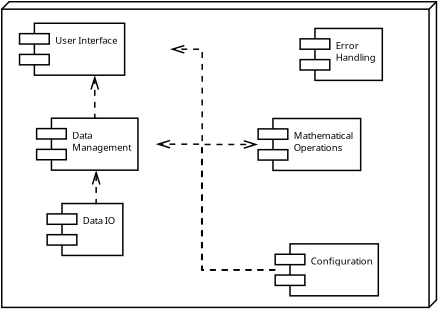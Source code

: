 <?xml version="1.0" encoding="UTF-8"?>
<dia:diagram xmlns:dia="http://www.lysator.liu.se/~alla/dia/">
  <dia:layer name="Background" visible="true">
    <dia:object type="UML - Node" version="0" id="O0">
      <dia:attribute name="obj_pos">
        <dia:point val="0.8,1.95"/>
      </dia:attribute>
      <dia:attribute name="obj_bb">
        <dia:rectangle val="0.75,1.4;30.15,22.1"/>
      </dia:attribute>
      <dia:attribute name="elem_corner">
        <dia:point val="0.8,1.95"/>
      </dia:attribute>
      <dia:attribute name="elem_width">
        <dia:real val="28.8"/>
      </dia:attribute>
      <dia:attribute name="elem_height">
        <dia:real val="20.1"/>
      </dia:attribute>
      <dia:attribute name="name">
        <dia:composite type="text">
          <dia:attribute name="string">
            <dia:string>##</dia:string>
          </dia:attribute>
          <dia:attribute name="font">
            <dia:font name="Helvetica"/>
          </dia:attribute>
          <dia:attribute name="height">
            <dia:real val="0.8"/>
          </dia:attribute>
          <dia:attribute name="pos">
            <dia:point val="1.3,3.045"/>
          </dia:attribute>
          <dia:attribute name="color">
            <dia:color val="#000000"/>
          </dia:attribute>
          <dia:attribute name="alignment">
            <dia:enum val="0"/>
          </dia:attribute>
        </dia:composite>
      </dia:attribute>
    </dia:object>
    <dia:object type="UML - Component" version="0" id="O1">
      <dia:attribute name="obj_pos">
        <dia:point val="2,2.9"/>
      </dia:attribute>
      <dia:attribute name="obj_bb">
        <dia:rectangle val="1.95,2.85;12.189,6.45"/>
      </dia:attribute>
      <dia:attribute name="elem_corner">
        <dia:point val="2,2.9"/>
      </dia:attribute>
      <dia:attribute name="elem_width">
        <dia:real val="10.139"/>
      </dia:attribute>
      <dia:attribute name="elem_height">
        <dia:real val="3.5"/>
      </dia:attribute>
      <dia:attribute name="stereotype">
        <dia:string/>
      </dia:attribute>
      <dia:attribute name="text">
        <dia:composite type="text">
          <dia:attribute name="string">
            <dia:string>#User Interface#</dia:string>
          </dia:attribute>
          <dia:attribute name="font">
            <dia:font name="Helvetica"/>
          </dia:attribute>
          <dia:attribute name="height">
            <dia:real val="0.8"/>
          </dia:attribute>
          <dia:attribute name="pos">
            <dia:point val="4.4,4.195"/>
          </dia:attribute>
          <dia:attribute name="color">
            <dia:color val="#000000"/>
          </dia:attribute>
          <dia:attribute name="alignment">
            <dia:enum val="0"/>
          </dia:attribute>
        </dia:composite>
      </dia:attribute>
    </dia:object>
    <dia:object type="UML - Component" version="0" id="O2">
      <dia:attribute name="obj_pos">
        <dia:point val="3.15,9.3"/>
      </dia:attribute>
      <dia:attribute name="obj_bb">
        <dia:rectangle val="3.1,9.25;11.227,12.85"/>
      </dia:attribute>
      <dia:attribute name="elem_corner">
        <dia:point val="3.15,9.3"/>
      </dia:attribute>
      <dia:attribute name="elem_width">
        <dia:real val="8.027"/>
      </dia:attribute>
      <dia:attribute name="elem_height">
        <dia:real val="3.5"/>
      </dia:attribute>
      <dia:attribute name="stereotype">
        <dia:string/>
      </dia:attribute>
      <dia:attribute name="text">
        <dia:composite type="text">
          <dia:attribute name="string">
            <dia:string>#Data
Management#</dia:string>
          </dia:attribute>
          <dia:attribute name="font">
            <dia:font name="Helvetica"/>
          </dia:attribute>
          <dia:attribute name="height">
            <dia:real val="0.8"/>
          </dia:attribute>
          <dia:attribute name="pos">
            <dia:point val="5.55,10.595"/>
          </dia:attribute>
          <dia:attribute name="color">
            <dia:color val="#000000"/>
          </dia:attribute>
          <dia:attribute name="alignment">
            <dia:enum val="0"/>
          </dia:attribute>
        </dia:composite>
      </dia:attribute>
    </dia:object>
    <dia:object type="UML - Component" version="0" id="O3">
      <dia:attribute name="obj_pos">
        <dia:point val="3.861,15.05"/>
      </dia:attribute>
      <dia:attribute name="obj_bb">
        <dia:rectangle val="3.811,15;10.345,18.6"/>
      </dia:attribute>
      <dia:attribute name="elem_corner">
        <dia:point val="3.861,15.05"/>
      </dia:attribute>
      <dia:attribute name="elem_width">
        <dia:real val="6.434"/>
      </dia:attribute>
      <dia:attribute name="elem_height">
        <dia:real val="3.5"/>
      </dia:attribute>
      <dia:attribute name="stereotype">
        <dia:string/>
      </dia:attribute>
      <dia:attribute name="text">
        <dia:composite type="text">
          <dia:attribute name="string">
            <dia:string>#Data IO#</dia:string>
          </dia:attribute>
          <dia:attribute name="font">
            <dia:font name="Helvetica"/>
          </dia:attribute>
          <dia:attribute name="height">
            <dia:real val="0.8"/>
          </dia:attribute>
          <dia:attribute name="pos">
            <dia:point val="6.261,16.345"/>
          </dia:attribute>
          <dia:attribute name="color">
            <dia:color val="#000000"/>
          </dia:attribute>
          <dia:attribute name="alignment">
            <dia:enum val="0"/>
          </dia:attribute>
        </dia:composite>
      </dia:attribute>
    </dia:object>
    <dia:object type="UML - Component" version="0" id="O4">
      <dia:attribute name="obj_pos">
        <dia:point val="20.911,3.25"/>
      </dia:attribute>
      <dia:attribute name="obj_bb">
        <dia:rectangle val="20.861,3.2;27.906,6.8"/>
      </dia:attribute>
      <dia:attribute name="elem_corner">
        <dia:point val="20.911,3.25"/>
      </dia:attribute>
      <dia:attribute name="elem_width">
        <dia:real val="6.945"/>
      </dia:attribute>
      <dia:attribute name="elem_height">
        <dia:real val="3.5"/>
      </dia:attribute>
      <dia:attribute name="stereotype">
        <dia:string/>
      </dia:attribute>
      <dia:attribute name="text">
        <dia:composite type="text">
          <dia:attribute name="string">
            <dia:string>#Error
Handling#</dia:string>
          </dia:attribute>
          <dia:attribute name="font">
            <dia:font name="Helvetica"/>
          </dia:attribute>
          <dia:attribute name="height">
            <dia:real val="0.8"/>
          </dia:attribute>
          <dia:attribute name="pos">
            <dia:point val="23.311,4.545"/>
          </dia:attribute>
          <dia:attribute name="color">
            <dia:color val="#000000"/>
          </dia:attribute>
          <dia:attribute name="alignment">
            <dia:enum val="0"/>
          </dia:attribute>
        </dia:composite>
      </dia:attribute>
    </dia:object>
    <dia:object type="UML - Component" version="0" id="O5">
      <dia:attribute name="obj_pos">
        <dia:point val="19.231,17.77"/>
      </dia:attribute>
      <dia:attribute name="obj_bb">
        <dia:rectangle val="19.181,17.72;28.857,21.32"/>
      </dia:attribute>
      <dia:attribute name="elem_corner">
        <dia:point val="19.231,17.77"/>
      </dia:attribute>
      <dia:attribute name="elem_width">
        <dia:real val="9.576"/>
      </dia:attribute>
      <dia:attribute name="elem_height">
        <dia:real val="3.5"/>
      </dia:attribute>
      <dia:attribute name="stereotype">
        <dia:string/>
      </dia:attribute>
      <dia:attribute name="text">
        <dia:composite type="text">
          <dia:attribute name="string">
            <dia:string>#Configuration#</dia:string>
          </dia:attribute>
          <dia:attribute name="font">
            <dia:font name="Helvetica"/>
          </dia:attribute>
          <dia:attribute name="height">
            <dia:real val="0.8"/>
          </dia:attribute>
          <dia:attribute name="pos">
            <dia:point val="21.631,19.065"/>
          </dia:attribute>
          <dia:attribute name="color">
            <dia:color val="#000000"/>
          </dia:attribute>
          <dia:attribute name="alignment">
            <dia:enum val="0"/>
          </dia:attribute>
        </dia:composite>
      </dia:attribute>
    </dia:object>
    <dia:object type="UML - Component" version="0" id="O6">
      <dia:attribute name="obj_pos">
        <dia:point val="18.081,9.32"/>
      </dia:attribute>
      <dia:attribute name="obj_bb">
        <dia:rectangle val="18.031,9.27;27.179,12.87"/>
      </dia:attribute>
      <dia:attribute name="elem_corner">
        <dia:point val="18.081,9.32"/>
      </dia:attribute>
      <dia:attribute name="elem_width">
        <dia:real val="9.048"/>
      </dia:attribute>
      <dia:attribute name="elem_height">
        <dia:real val="3.5"/>
      </dia:attribute>
      <dia:attribute name="stereotype">
        <dia:string/>
      </dia:attribute>
      <dia:attribute name="text">
        <dia:composite type="text">
          <dia:attribute name="string">
            <dia:string>#Mathematical
Operations#</dia:string>
          </dia:attribute>
          <dia:attribute name="font">
            <dia:font name="Helvetica"/>
          </dia:attribute>
          <dia:attribute name="height">
            <dia:real val="0.8"/>
          </dia:attribute>
          <dia:attribute name="pos">
            <dia:point val="20.481,10.615"/>
          </dia:attribute>
          <dia:attribute name="color">
            <dia:color val="#000000"/>
          </dia:attribute>
          <dia:attribute name="alignment">
            <dia:enum val="0"/>
          </dia:attribute>
        </dia:composite>
      </dia:attribute>
    </dia:object>
    <dia:object type="UML - Dependency" version="0" id="O7">
      <dia:attribute name="obj_pos">
        <dia:point val="7.164,9.3"/>
      </dia:attribute>
      <dia:attribute name="obj_bb">
        <dia:rectangle val="6.62,5.95;7.52,10.1"/>
      </dia:attribute>
      <dia:attribute name="orth_points">
        <dia:point val="7.164,9.3"/>
        <dia:point val="7.07,9.3"/>
        <dia:point val="7.07,6.4"/>
      </dia:attribute>
      <dia:attribute name="orth_orient">
        <dia:enum val="0"/>
        <dia:enum val="1"/>
      </dia:attribute>
      <dia:attribute name="name">
        <dia:string/>
      </dia:attribute>
      <dia:attribute name="stereotype">
        <dia:string/>
      </dia:attribute>
      <dia:attribute name="draw_arrow">
        <dia:boolean val="true"/>
      </dia:attribute>
      <dia:connections>
        <dia:connection handle="0" to="O2" connection="1"/>
        <dia:connection handle="1" to="O1" connection="6"/>
      </dia:connections>
    </dia:object>
    <dia:object type="UML - Dependency" version="0" id="O8">
      <dia:attribute name="obj_pos">
        <dia:point val="7.078,15.05"/>
      </dia:attribute>
      <dia:attribute name="obj_bb">
        <dia:rectangle val="6.714,12.35;7.614,15.85"/>
      </dia:attribute>
      <dia:attribute name="orth_points">
        <dia:point val="7.078,15.05"/>
        <dia:point val="7.164,15.05"/>
        <dia:point val="7.164,12.8"/>
      </dia:attribute>
      <dia:attribute name="orth_orient">
        <dia:enum val="0"/>
        <dia:enum val="1"/>
      </dia:attribute>
      <dia:attribute name="name">
        <dia:string/>
      </dia:attribute>
      <dia:attribute name="stereotype">
        <dia:string/>
      </dia:attribute>
      <dia:attribute name="draw_arrow">
        <dia:boolean val="true"/>
      </dia:attribute>
      <dia:connections>
        <dia:connection handle="0" to="O3" connection="1"/>
        <dia:connection handle="1" to="O2" connection="6"/>
      </dia:connections>
    </dia:object>
    <dia:object type="UML - Dependency" version="0" id="O9">
      <dia:attribute name="obj_pos">
        <dia:point val="19.231,19.52"/>
      </dia:attribute>
      <dia:attribute name="obj_bb">
        <dia:rectangle val="10.727,10.6;19.281,19.57"/>
      </dia:attribute>
      <dia:attribute name="orth_points">
        <dia:point val="19.231,19.52"/>
        <dia:point val="14.311,19.52"/>
        <dia:point val="14.311,11.05"/>
        <dia:point val="11.177,11.05"/>
      </dia:attribute>
      <dia:attribute name="orth_orient">
        <dia:enum val="0"/>
        <dia:enum val="1"/>
        <dia:enum val="0"/>
      </dia:attribute>
      <dia:attribute name="name">
        <dia:string/>
      </dia:attribute>
      <dia:attribute name="stereotype">
        <dia:string/>
      </dia:attribute>
      <dia:attribute name="draw_arrow">
        <dia:boolean val="true"/>
      </dia:attribute>
      <dia:connections>
        <dia:connection handle="0" to="O5" connection="3"/>
        <dia:connection handle="1" to="O2" connection="4"/>
      </dia:connections>
    </dia:object>
    <dia:object type="UML - Dependency" version="0" id="O10">
      <dia:attribute name="obj_pos">
        <dia:point val="19.231,19.52"/>
      </dia:attribute>
      <dia:attribute name="obj_bb">
        <dia:rectangle val="11.689,4.2;19.281,19.57"/>
      </dia:attribute>
      <dia:attribute name="orth_points">
        <dia:point val="19.231,19.52"/>
        <dia:point val="14.311,19.52"/>
        <dia:point val="14.311,4.65"/>
        <dia:point val="12.139,4.65"/>
      </dia:attribute>
      <dia:attribute name="orth_orient">
        <dia:enum val="0"/>
        <dia:enum val="1"/>
        <dia:enum val="0"/>
      </dia:attribute>
      <dia:attribute name="name">
        <dia:string/>
      </dia:attribute>
      <dia:attribute name="stereotype">
        <dia:string/>
      </dia:attribute>
      <dia:attribute name="draw_arrow">
        <dia:boolean val="true"/>
      </dia:attribute>
      <dia:connections>
        <dia:connection handle="0" to="O5" connection="3"/>
        <dia:connection handle="1" to="O1" connection="4"/>
      </dia:connections>
    </dia:object>
    <dia:object type="UML - Dependency" version="0" id="O11">
      <dia:attribute name="obj_pos">
        <dia:point val="19.231,19.52"/>
      </dia:attribute>
      <dia:attribute name="obj_bb">
        <dia:rectangle val="14.227,10.62;19.281,19.57"/>
      </dia:attribute>
      <dia:attribute name="orth_points">
        <dia:point val="19.231,19.52"/>
        <dia:point val="14.277,19.52"/>
        <dia:point val="14.277,11.07"/>
        <dia:point val="18.081,11.07"/>
      </dia:attribute>
      <dia:attribute name="orth_orient">
        <dia:enum val="0"/>
        <dia:enum val="1"/>
        <dia:enum val="0"/>
      </dia:attribute>
      <dia:attribute name="name">
        <dia:string/>
      </dia:attribute>
      <dia:attribute name="stereotype">
        <dia:string/>
      </dia:attribute>
      <dia:attribute name="draw_arrow">
        <dia:boolean val="true"/>
      </dia:attribute>
      <dia:connections>
        <dia:connection handle="0" to="O5" connection="3"/>
        <dia:connection handle="1" to="O6" connection="3"/>
      </dia:connections>
    </dia:object>
  </dia:layer>
</dia:diagram>

